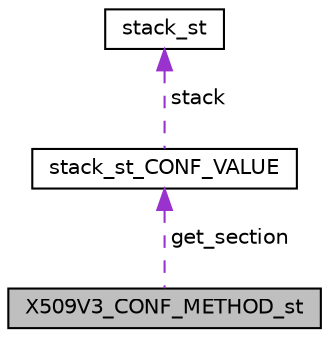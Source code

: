 digraph "X509V3_CONF_METHOD_st"
{
 // LATEX_PDF_SIZE
  edge [fontname="Helvetica",fontsize="10",labelfontname="Helvetica",labelfontsize="10"];
  node [fontname="Helvetica",fontsize="10",shape=record];
  Node1 [label="X509V3_CONF_METHOD_st",height=0.2,width=0.4,color="black", fillcolor="grey75", style="filled", fontcolor="black",tooltip=" "];
  Node2 -> Node1 [dir="back",color="darkorchid3",fontsize="10",style="dashed",label=" get_section" ,fontname="Helvetica"];
  Node2 [label="stack_st_CONF_VALUE",height=0.2,width=0.4,color="black", fillcolor="white", style="filled",URL="$conf_8h.html#structstack__st___c_o_n_f___v_a_l_u_e",tooltip=" "];
  Node3 -> Node2 [dir="back",color="darkorchid3",fontsize="10",style="dashed",label=" stack" ,fontname="Helvetica"];
  Node3 [label="stack_st",height=0.2,width=0.4,color="black", fillcolor="white", style="filled",URL="$structstack__st.html",tooltip=" "];
}
